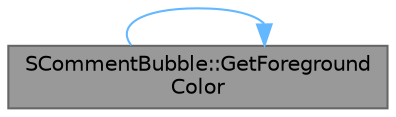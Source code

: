 digraph "SCommentBubble::GetForegroundColor"
{
 // INTERACTIVE_SVG=YES
 // LATEX_PDF_SIZE
  bgcolor="transparent";
  edge [fontname=Helvetica,fontsize=10,labelfontname=Helvetica,labelfontsize=10];
  node [fontname=Helvetica,fontsize=10,shape=box,height=0.2,width=0.4];
  rankdir="LR";
  Node1 [id="Node000001",label="SCommentBubble::GetForeground\lColor",height=0.2,width=0.4,color="gray40", fillcolor="grey60", style="filled", fontcolor="black",tooltip="Returns the foreground color for the text and buttons, taking into account the bubble color."];
  Node1 -> Node1 [id="edge1_Node000001_Node000001",color="steelblue1",style="solid",tooltip=" "];
}
